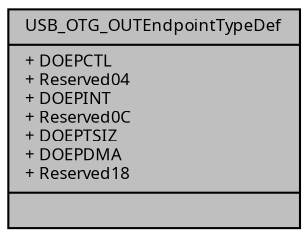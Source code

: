 digraph "USB_OTG_OUTEndpointTypeDef"
{
  edge [fontname="Sans",fontsize="8",labelfontname="Sans",labelfontsize="8"];
  node [fontname="Sans",fontsize="8",shape=record];
  Node1 [label="{USB_OTG_OUTEndpointTypeDef\n|+ DOEPCTL\l+ Reserved04\l+ DOEPINT\l+ Reserved0C\l+ DOEPTSIZ\l+ DOEPDMA\l+ Reserved18\l|}",height=0.2,width=0.4,color="black", fillcolor="grey75", style="filled", fontcolor="black"];
}
